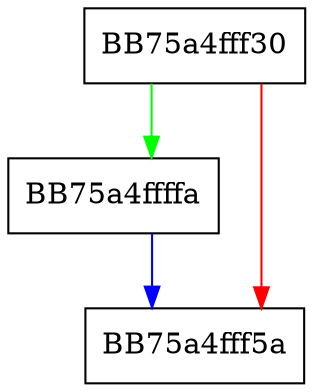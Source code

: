 digraph SR_flag {
  node [shape="box"];
  graph [splines=ortho];
  BB75a4fff30 -> BB75a4ffffa [color="green"];
  BB75a4fff30 -> BB75a4fff5a [color="red"];
  BB75a4ffffa -> BB75a4fff5a [color="blue"];
}